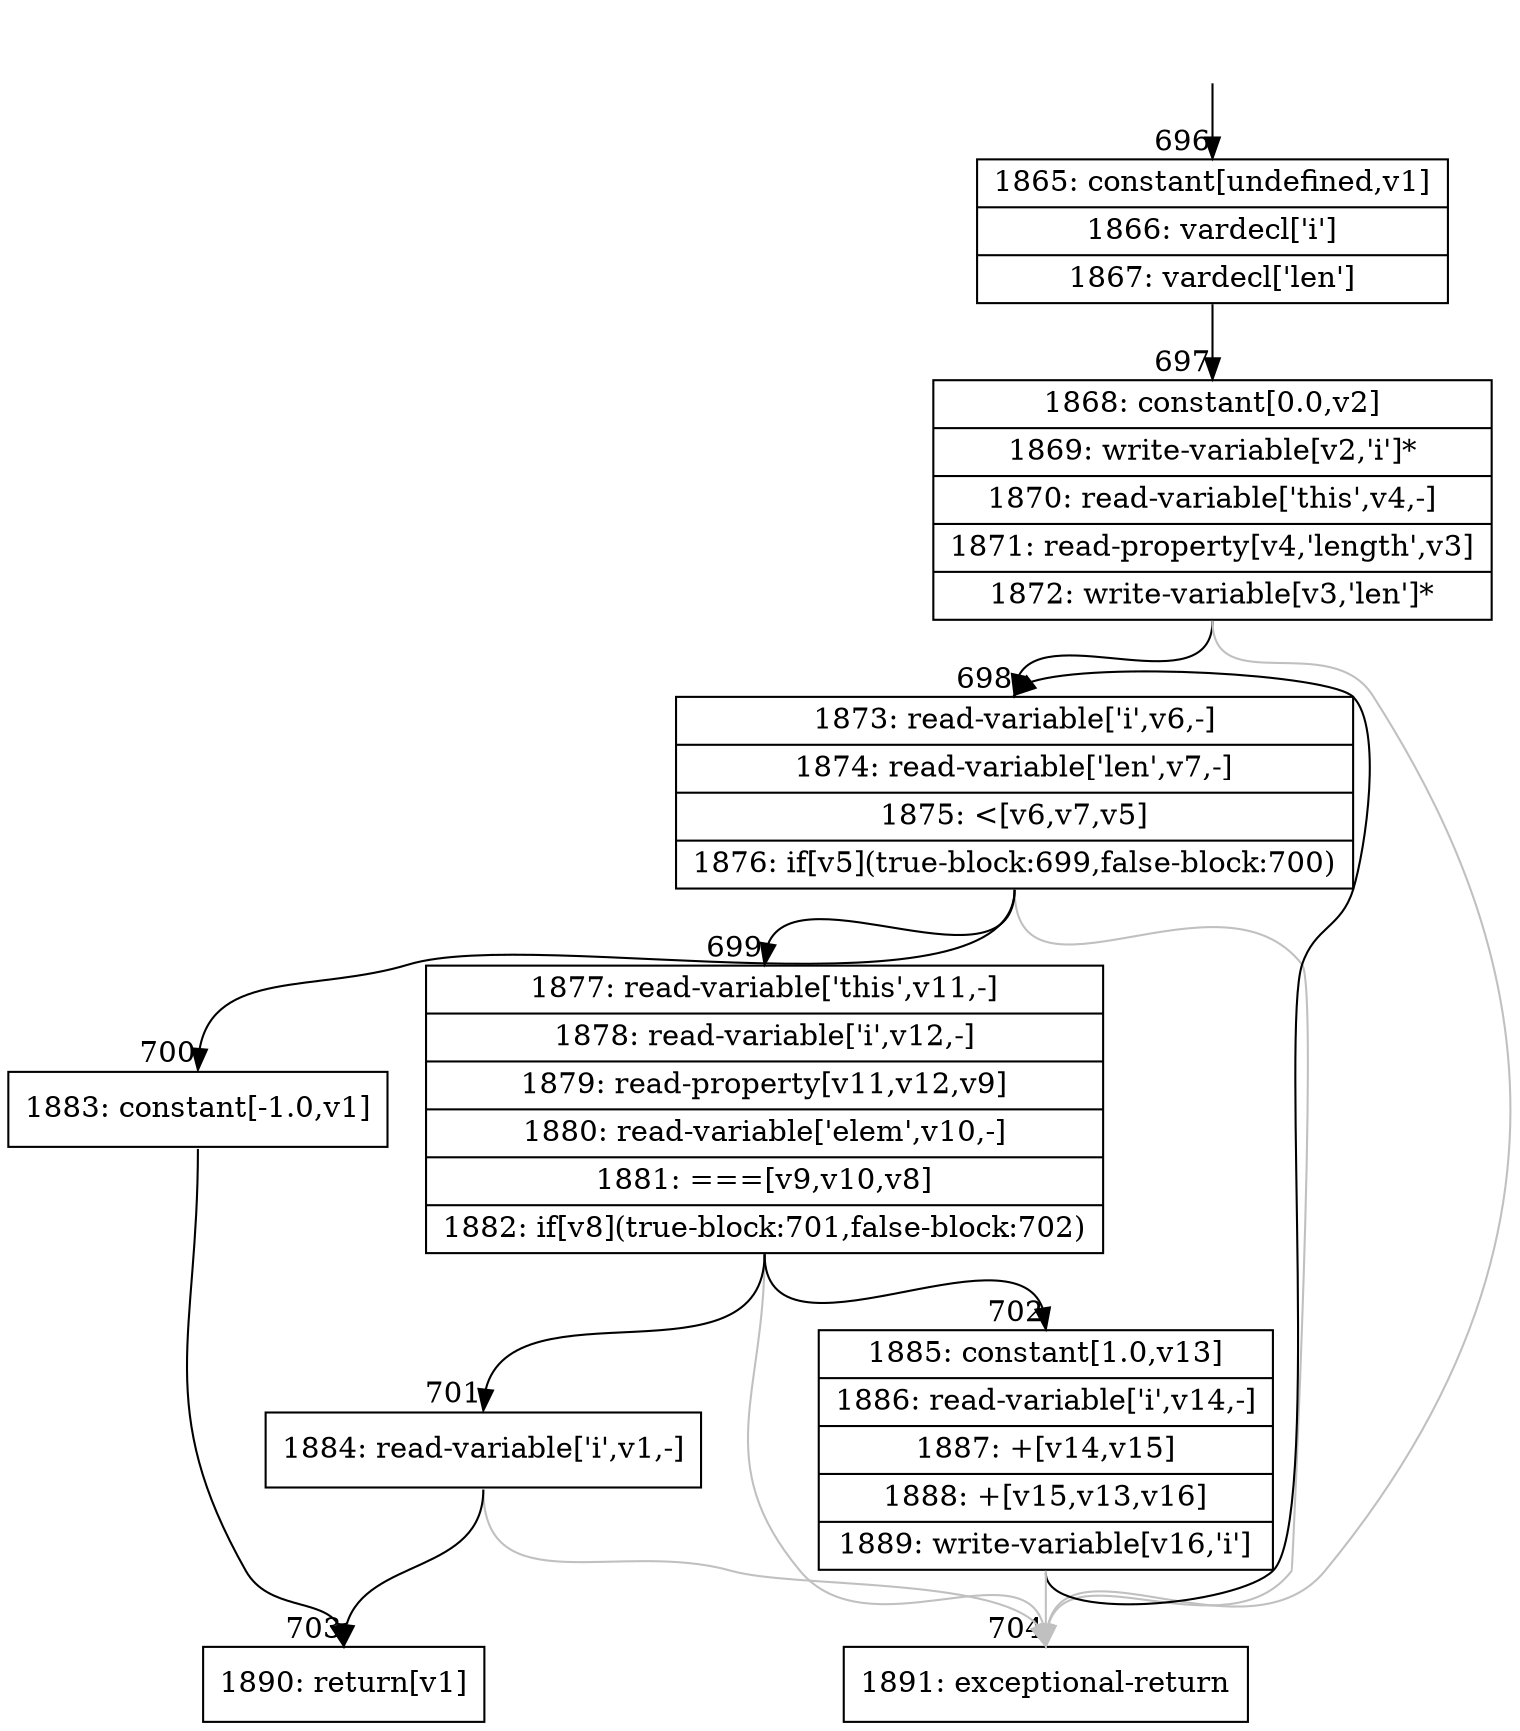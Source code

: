 digraph {
rankdir="TD"
BB_entry52[shape=none,label=""];
BB_entry52 -> BB696 [tailport=s, headport=n, headlabel="    696"]
BB696 [shape=record label="{1865: constant[undefined,v1]|1866: vardecl['i']|1867: vardecl['len']}" ] 
BB696 -> BB697 [tailport=s, headport=n, headlabel="      697"]
BB697 [shape=record label="{1868: constant[0.0,v2]|1869: write-variable[v2,'i']*|1870: read-variable['this',v4,-]|1871: read-property[v4,'length',v3]|1872: write-variable[v3,'len']*}" ] 
BB697 -> BB698 [tailport=s, headport=n, headlabel="      698"]
BB697 -> BB704 [tailport=s, headport=n, color=gray, headlabel="      704"]
BB698 [shape=record label="{1873: read-variable['i',v6,-]|1874: read-variable['len',v7,-]|1875: \<[v6,v7,v5]|1876: if[v5](true-block:699,false-block:700)}" ] 
BB698 -> BB699 [tailport=s, headport=n, headlabel="      699"]
BB698 -> BB700 [tailport=s, headport=n, headlabel="      700"]
BB698 -> BB704 [tailport=s, headport=n, color=gray]
BB699 [shape=record label="{1877: read-variable['this',v11,-]|1878: read-variable['i',v12,-]|1879: read-property[v11,v12,v9]|1880: read-variable['elem',v10,-]|1881: ===[v9,v10,v8]|1882: if[v8](true-block:701,false-block:702)}" ] 
BB699 -> BB701 [tailport=s, headport=n, headlabel="      701"]
BB699 -> BB702 [tailport=s, headport=n, headlabel="      702"]
BB699 -> BB704 [tailport=s, headport=n, color=gray]
BB700 [shape=record label="{1883: constant[-1.0,v1]}" ] 
BB700 -> BB703 [tailport=s, headport=n, headlabel="      703"]
BB701 [shape=record label="{1884: read-variable['i',v1,-]}" ] 
BB701 -> BB703 [tailport=s, headport=n]
BB701 -> BB704 [tailport=s, headport=n, color=gray]
BB702 [shape=record label="{1885: constant[1.0,v13]|1886: read-variable['i',v14,-]|1887: +[v14,v15]|1888: +[v15,v13,v16]|1889: write-variable[v16,'i']}" ] 
BB702 -> BB698 [tailport=s, headport=n]
BB702 -> BB704 [tailport=s, headport=n, color=gray]
BB703 [shape=record label="{1890: return[v1]}" ] 
BB704 [shape=record label="{1891: exceptional-return}" ] 
}
